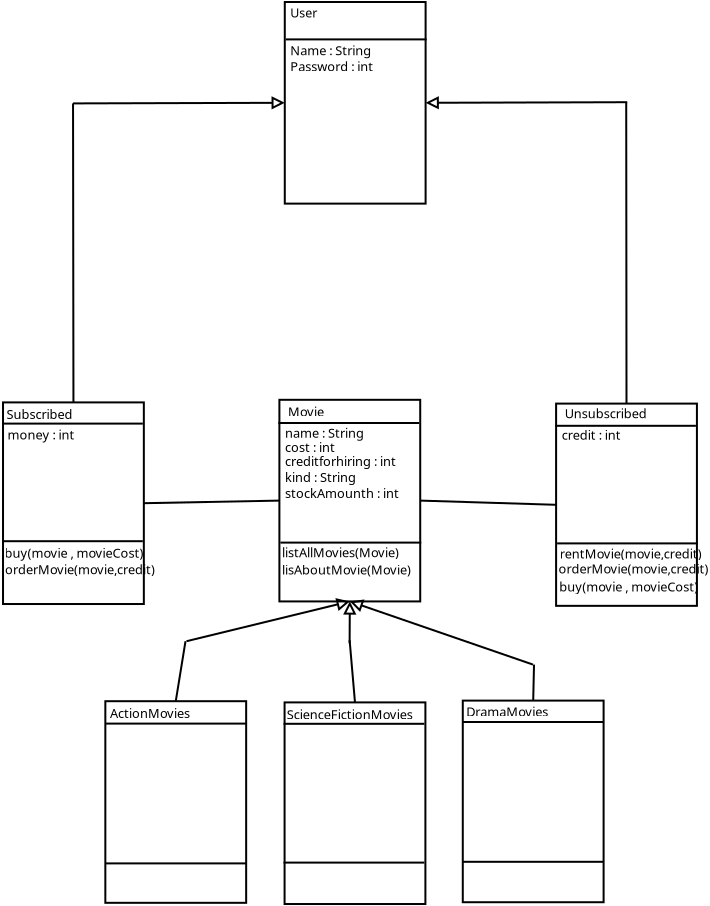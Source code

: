 <?xml version="1.0" encoding="UTF-8"?>
<dia:diagram xmlns:dia="http://www.lysator.liu.se/~alla/dia/">
  <dia:layer name="Arkaplan" visible="true" active="true">
    <dia:object type="Standard - Box" version="0" id="O0">
      <dia:attribute name="obj_pos">
        <dia:point val="-685.991,-1605.02"/>
      </dia:attribute>
      <dia:attribute name="obj_bb">
        <dia:rectangle val="-686.041,-1605.07;-678.899,-1594.89"/>
      </dia:attribute>
      <dia:attribute name="elem_corner">
        <dia:point val="-685.991,-1605.02"/>
      </dia:attribute>
      <dia:attribute name="elem_width">
        <dia:real val="7.041"/>
      </dia:attribute>
      <dia:attribute name="elem_height">
        <dia:real val="10.081"/>
      </dia:attribute>
      <dia:attribute name="show_background">
        <dia:boolean val="true"/>
      </dia:attribute>
    </dia:object>
    <dia:object type="Standard - Box" version="0" id="O1">
      <dia:attribute name="obj_pos">
        <dia:point val="-700.079,-1585"/>
      </dia:attribute>
      <dia:attribute name="obj_bb">
        <dia:rectangle val="-700.129,-1585.05;-692.988,-1574.87"/>
      </dia:attribute>
      <dia:attribute name="elem_corner">
        <dia:point val="-700.079,-1585"/>
      </dia:attribute>
      <dia:attribute name="elem_width">
        <dia:real val="7.041"/>
      </dia:attribute>
      <dia:attribute name="elem_height">
        <dia:real val="10.081"/>
      </dia:attribute>
      <dia:attribute name="show_background">
        <dia:boolean val="true"/>
      </dia:attribute>
    </dia:object>
    <dia:object type="Standard - Box" version="0" id="O2">
      <dia:attribute name="obj_pos">
        <dia:point val="-672.425,-1584.94"/>
      </dia:attribute>
      <dia:attribute name="obj_bb">
        <dia:rectangle val="-672.475,-1584.99;-665.334,-1574.78"/>
      </dia:attribute>
      <dia:attribute name="elem_corner">
        <dia:point val="-672.425,-1584.94"/>
      </dia:attribute>
      <dia:attribute name="elem_width">
        <dia:real val="7.041"/>
      </dia:attribute>
      <dia:attribute name="elem_height">
        <dia:real val="10.112"/>
      </dia:attribute>
      <dia:attribute name="show_background">
        <dia:boolean val="true"/>
      </dia:attribute>
    </dia:object>
    <dia:object type="Standard - Box" version="0" id="O3">
      <dia:attribute name="obj_pos">
        <dia:point val="-686.26,-1585.13"/>
      </dia:attribute>
      <dia:attribute name="obj_bb">
        <dia:rectangle val="-686.31,-1585.18;-679.168,-1575"/>
      </dia:attribute>
      <dia:attribute name="elem_corner">
        <dia:point val="-686.26,-1585.13"/>
      </dia:attribute>
      <dia:attribute name="elem_width">
        <dia:real val="7.041"/>
      </dia:attribute>
      <dia:attribute name="elem_height">
        <dia:real val="10.081"/>
      </dia:attribute>
      <dia:attribute name="show_background">
        <dia:boolean val="true"/>
      </dia:attribute>
    </dia:object>
    <dia:object type="Standard - Line" version="0" id="O4">
      <dia:attribute name="obj_pos">
        <dia:point val="-685.94,-1603.15"/>
      </dia:attribute>
      <dia:attribute name="obj_bb">
        <dia:rectangle val="-685.99,-1603.2;-678.849,-1603.1"/>
      </dia:attribute>
      <dia:attribute name="conn_endpoints">
        <dia:point val="-685.94,-1603.15"/>
        <dia:point val="-678.899,-1603.15"/>
      </dia:attribute>
      <dia:attribute name="numcp">
        <dia:int val="1"/>
      </dia:attribute>
    </dia:object>
    <dia:object type="Standard - Line" version="0" id="O5">
      <dia:attribute name="obj_pos">
        <dia:point val="-700.13,-1583.94"/>
      </dia:attribute>
      <dia:attribute name="obj_bb">
        <dia:rectangle val="-700.18,-1583.99;-693.038,-1583.89"/>
      </dia:attribute>
      <dia:attribute name="conn_endpoints">
        <dia:point val="-700.13,-1583.94"/>
        <dia:point val="-693.088,-1583.94"/>
      </dia:attribute>
      <dia:attribute name="numcp">
        <dia:int val="1"/>
      </dia:attribute>
    </dia:object>
    <dia:object type="Standard - Line" version="0" id="O6">
      <dia:attribute name="obj_pos">
        <dia:point val="-672.476,-1583.83"/>
      </dia:attribute>
      <dia:attribute name="obj_bb">
        <dia:rectangle val="-672.526,-1583.88;-665.385,-1583.78"/>
      </dia:attribute>
      <dia:attribute name="conn_endpoints">
        <dia:point val="-672.476,-1583.83"/>
        <dia:point val="-665.435,-1583.83"/>
      </dia:attribute>
      <dia:attribute name="numcp">
        <dia:int val="1"/>
      </dia:attribute>
    </dia:object>
    <dia:object type="Standard - Line" version="0" id="O7">
      <dia:attribute name="obj_pos">
        <dia:point val="-686.31,-1583.97"/>
      </dia:attribute>
      <dia:attribute name="obj_bb">
        <dia:rectangle val="-686.36,-1584.02;-679.219,-1583.92"/>
      </dia:attribute>
      <dia:attribute name="conn_endpoints">
        <dia:point val="-686.31,-1583.97"/>
        <dia:point val="-679.269,-1583.97"/>
      </dia:attribute>
      <dia:attribute name="numcp">
        <dia:int val="1"/>
      </dia:attribute>
    </dia:object>
    <dia:object type="Standard - Text" version="1" id="O8">
      <dia:attribute name="obj_pos">
        <dia:point val="-685.712,-1604.24"/>
      </dia:attribute>
      <dia:attribute name="obj_bb">
        <dia:rectangle val="-685.712,-1604.86;-684.477,-1604.11"/>
      </dia:attribute>
      <dia:attribute name="text">
        <dia:composite type="text">
          <dia:attribute name="string">
            <dia:string>#User#</dia:string>
          </dia:attribute>
          <dia:attribute name="font">
            <dia:font family="sans" style="0" name="Helvetica"/>
          </dia:attribute>
          <dia:attribute name="height">
            <dia:real val="0.776"/>
          </dia:attribute>
          <dia:attribute name="pos">
            <dia:point val="-685.712,-1604.24"/>
          </dia:attribute>
          <dia:attribute name="color">
            <dia:color val="#000000"/>
          </dia:attribute>
          <dia:attribute name="alignment">
            <dia:enum val="0"/>
          </dia:attribute>
        </dia:composite>
      </dia:attribute>
      <dia:attribute name="valign">
        <dia:enum val="3"/>
      </dia:attribute>
    </dia:object>
    <dia:object type="Standard - Text" version="1" id="O9">
      <dia:attribute name="obj_pos">
        <dia:point val="-699.902,-1584.17"/>
      </dia:attribute>
      <dia:attribute name="obj_bb">
        <dia:rectangle val="-699.902,-1584.81;-696.827,-1584.03"/>
      </dia:attribute>
      <dia:attribute name="text">
        <dia:composite type="text">
          <dia:attribute name="string">
            <dia:string>#Subscribed#</dia:string>
          </dia:attribute>
          <dia:attribute name="font">
            <dia:font family="sans" style="0" name="Helvetica"/>
          </dia:attribute>
          <dia:attribute name="height">
            <dia:real val="0.8"/>
          </dia:attribute>
          <dia:attribute name="pos">
            <dia:point val="-699.902,-1584.17"/>
          </dia:attribute>
          <dia:attribute name="color">
            <dia:color val="#000000"/>
          </dia:attribute>
          <dia:attribute name="alignment">
            <dia:enum val="0"/>
          </dia:attribute>
        </dia:composite>
      </dia:attribute>
      <dia:attribute name="valign">
        <dia:enum val="3"/>
      </dia:attribute>
    </dia:object>
    <dia:object type="Standard - Text" version="1" id="O10">
      <dia:attribute name="obj_pos">
        <dia:point val="-671.995,-1584.21"/>
      </dia:attribute>
      <dia:attribute name="obj_bb">
        <dia:rectangle val="-671.995,-1584.85;-668.215,-1584.07"/>
      </dia:attribute>
      <dia:attribute name="text">
        <dia:composite type="text">
          <dia:attribute name="string">
            <dia:string>#Unsubscribed#</dia:string>
          </dia:attribute>
          <dia:attribute name="font">
            <dia:font family="sans" style="0" name="Helvetica"/>
          </dia:attribute>
          <dia:attribute name="height">
            <dia:real val="0.8"/>
          </dia:attribute>
          <dia:attribute name="pos">
            <dia:point val="-671.995,-1584.21"/>
          </dia:attribute>
          <dia:attribute name="color">
            <dia:color val="#000000"/>
          </dia:attribute>
          <dia:attribute name="alignment">
            <dia:enum val="0"/>
          </dia:attribute>
        </dia:composite>
      </dia:attribute>
      <dia:attribute name="valign">
        <dia:enum val="3"/>
      </dia:attribute>
    </dia:object>
    <dia:object type="Standard - Text" version="1" id="O11">
      <dia:attribute name="obj_pos">
        <dia:point val="-685.712,-1602.36"/>
      </dia:attribute>
      <dia:attribute name="obj_bb">
        <dia:rectangle val="-685.712,-1603.02;-681.68,-1601.39"/>
      </dia:attribute>
      <dia:attribute name="text">
        <dia:composite type="text">
          <dia:attribute name="string">
            <dia:string>#Name : String
Password : int#</dia:string>
          </dia:attribute>
          <dia:attribute name="font">
            <dia:font family="sans" style="0" name="Helvetica"/>
          </dia:attribute>
          <dia:attribute name="height">
            <dia:real val="0.8"/>
          </dia:attribute>
          <dia:attribute name="pos">
            <dia:point val="-685.712,-1602.36"/>
          </dia:attribute>
          <dia:attribute name="color">
            <dia:color val="#000000"/>
          </dia:attribute>
          <dia:attribute name="alignment">
            <dia:enum val="0"/>
          </dia:attribute>
        </dia:composite>
      </dia:attribute>
      <dia:attribute name="valign">
        <dia:enum val="3"/>
      </dia:attribute>
    </dia:object>
    <dia:object type="Standard - Line" version="0" id="O12">
      <dia:attribute name="obj_pos">
        <dia:point val="-700.13,-1578.06"/>
      </dia:attribute>
      <dia:attribute name="obj_bb">
        <dia:rectangle val="-700.18,-1578.11;-693.038,-1578.01"/>
      </dia:attribute>
      <dia:attribute name="conn_endpoints">
        <dia:point val="-700.13,-1578.06"/>
        <dia:point val="-693.088,-1578.06"/>
      </dia:attribute>
      <dia:attribute name="numcp">
        <dia:int val="1"/>
      </dia:attribute>
    </dia:object>
    <dia:object type="Standard - Line" version="0" id="O13">
      <dia:attribute name="obj_pos">
        <dia:point val="-672.375,-1577.95"/>
      </dia:attribute>
      <dia:attribute name="obj_bb">
        <dia:rectangle val="-672.425,-1578;-665.283,-1577.9"/>
      </dia:attribute>
      <dia:attribute name="conn_endpoints">
        <dia:point val="-672.375,-1577.95"/>
        <dia:point val="-665.333,-1577.95"/>
      </dia:attribute>
      <dia:attribute name="numcp">
        <dia:int val="1"/>
      </dia:attribute>
    </dia:object>
    <dia:object type="Standard - Line" version="0" id="O14">
      <dia:attribute name="obj_pos">
        <dia:point val="-686.209,-1577.99"/>
      </dia:attribute>
      <dia:attribute name="obj_bb">
        <dia:rectangle val="-686.259,-1578.04;-679.118,-1577.94"/>
      </dia:attribute>
      <dia:attribute name="conn_endpoints">
        <dia:point val="-686.209,-1577.99"/>
        <dia:point val="-679.168,-1577.99"/>
      </dia:attribute>
      <dia:attribute name="numcp">
        <dia:int val="1"/>
      </dia:attribute>
    </dia:object>
    <dia:object type="Standard - Text" version="1" id="O15">
      <dia:attribute name="obj_pos">
        <dia:point val="-700.003,-1577.23"/>
      </dia:attribute>
      <dia:attribute name="obj_bb">
        <dia:rectangle val="-700.003,-1577.87;-693.273,-1577.09"/>
      </dia:attribute>
      <dia:attribute name="text">
        <dia:composite type="text">
          <dia:attribute name="string">
            <dia:string>#buy(movie , movieCost)#</dia:string>
          </dia:attribute>
          <dia:attribute name="font">
            <dia:font family="sans" style="0" name="Helvetica"/>
          </dia:attribute>
          <dia:attribute name="height">
            <dia:real val="0.8"/>
          </dia:attribute>
          <dia:attribute name="pos">
            <dia:point val="-700.003,-1577.23"/>
          </dia:attribute>
          <dia:attribute name="color">
            <dia:color val="#000000"/>
          </dia:attribute>
          <dia:attribute name="alignment">
            <dia:enum val="0"/>
          </dia:attribute>
        </dia:composite>
      </dia:attribute>
      <dia:attribute name="valign">
        <dia:enum val="3"/>
      </dia:attribute>
    </dia:object>
    <dia:object type="Standard - Text" version="1" id="O16">
      <dia:attribute name="obj_pos">
        <dia:point val="-685.829,-1584.3"/>
      </dia:attribute>
      <dia:attribute name="obj_bb">
        <dia:rectangle val="-685.829,-1584.94;-684.184,-1584.16"/>
      </dia:attribute>
      <dia:attribute name="text">
        <dia:composite type="text">
          <dia:attribute name="string">
            <dia:string>#Movie#</dia:string>
          </dia:attribute>
          <dia:attribute name="font">
            <dia:font family="sans" style="0" name="Helvetica"/>
          </dia:attribute>
          <dia:attribute name="height">
            <dia:real val="0.8"/>
          </dia:attribute>
          <dia:attribute name="pos">
            <dia:point val="-685.829,-1584.3"/>
          </dia:attribute>
          <dia:attribute name="color">
            <dia:color val="#000000"/>
          </dia:attribute>
          <dia:attribute name="alignment">
            <dia:enum val="0"/>
          </dia:attribute>
        </dia:composite>
      </dia:attribute>
      <dia:attribute name="valign">
        <dia:enum val="3"/>
      </dia:attribute>
    </dia:object>
    <dia:object type="Standard - Text" version="1" id="O17">
      <dia:attribute name="obj_pos">
        <dia:point val="-685.981,-1583.23"/>
      </dia:attribute>
      <dia:attribute name="obj_bb">
        <dia:rectangle val="-685.981,-1583.87;-682.124,-1583.1"/>
      </dia:attribute>
      <dia:attribute name="text">
        <dia:composite type="text">
          <dia:attribute name="string">
            <dia:string>#name : String#</dia:string>
          </dia:attribute>
          <dia:attribute name="font">
            <dia:font family="sans" style="0" name="Helvetica"/>
          </dia:attribute>
          <dia:attribute name="height">
            <dia:real val="0.8"/>
          </dia:attribute>
          <dia:attribute name="pos">
            <dia:point val="-685.981,-1583.23"/>
          </dia:attribute>
          <dia:attribute name="color">
            <dia:color val="#000000"/>
          </dia:attribute>
          <dia:attribute name="alignment">
            <dia:enum val="0"/>
          </dia:attribute>
        </dia:composite>
      </dia:attribute>
      <dia:attribute name="valign">
        <dia:enum val="3"/>
      </dia:attribute>
    </dia:object>
    <dia:object type="Standard - Text" version="1" id="O18">
      <dia:attribute name="obj_pos">
        <dia:point val="-660.865,-1581.36"/>
      </dia:attribute>
      <dia:attribute name="obj_bb">
        <dia:rectangle val="-660.865,-1582;-660.865,-1581.23"/>
      </dia:attribute>
      <dia:attribute name="text">
        <dia:composite type="text">
          <dia:attribute name="string">
            <dia:string>##</dia:string>
          </dia:attribute>
          <dia:attribute name="font">
            <dia:font family="sans" style="0" name="Helvetica"/>
          </dia:attribute>
          <dia:attribute name="height">
            <dia:real val="0.8"/>
          </dia:attribute>
          <dia:attribute name="pos">
            <dia:point val="-660.865,-1581.36"/>
          </dia:attribute>
          <dia:attribute name="color">
            <dia:color val="#000000"/>
          </dia:attribute>
          <dia:attribute name="alignment">
            <dia:enum val="0"/>
          </dia:attribute>
        </dia:composite>
      </dia:attribute>
      <dia:attribute name="valign">
        <dia:enum val="3"/>
      </dia:attribute>
    </dia:object>
    <dia:object type="Standard - Text" version="1" id="O19">
      <dia:attribute name="obj_pos">
        <dia:point val="-685.981,-1582.52"/>
      </dia:attribute>
      <dia:attribute name="obj_bb">
        <dia:rectangle val="-685.981,-1583.16;-683.491,-1582.39"/>
      </dia:attribute>
      <dia:attribute name="text">
        <dia:composite type="text">
          <dia:attribute name="string">
            <dia:string>#cost : int#</dia:string>
          </dia:attribute>
          <dia:attribute name="font">
            <dia:font family="sans" style="0" name="Helvetica"/>
          </dia:attribute>
          <dia:attribute name="height">
            <dia:real val="0.8"/>
          </dia:attribute>
          <dia:attribute name="pos">
            <dia:point val="-685.981,-1582.52"/>
          </dia:attribute>
          <dia:attribute name="color">
            <dia:color val="#000000"/>
          </dia:attribute>
          <dia:attribute name="alignment">
            <dia:enum val="0"/>
          </dia:attribute>
        </dia:composite>
      </dia:attribute>
      <dia:attribute name="valign">
        <dia:enum val="3"/>
      </dia:attribute>
    </dia:object>
    <dia:object type="Standard - Text" version="1" id="O20">
      <dia:attribute name="obj_pos">
        <dia:point val="-685.981,-1581.82"/>
      </dia:attribute>
      <dia:attribute name="obj_bb">
        <dia:rectangle val="-685.981,-1582.46;-680.614,-1580.08"/>
      </dia:attribute>
      <dia:attribute name="text">
        <dia:composite type="text">
          <dia:attribute name="string">
            <dia:string>#creditforhiring : int
kind : String
stockAmounth : int#</dia:string>
          </dia:attribute>
          <dia:attribute name="font">
            <dia:font family="sans" style="0" name="Helvetica"/>
          </dia:attribute>
          <dia:attribute name="height">
            <dia:real val="0.8"/>
          </dia:attribute>
          <dia:attribute name="pos">
            <dia:point val="-685.981,-1581.82"/>
          </dia:attribute>
          <dia:attribute name="color">
            <dia:color val="#000000"/>
          </dia:attribute>
          <dia:attribute name="alignment">
            <dia:enum val="0"/>
          </dia:attribute>
        </dia:composite>
      </dia:attribute>
      <dia:attribute name="valign">
        <dia:enum val="3"/>
      </dia:attribute>
    </dia:object>
    <dia:object type="Standard - Text" version="1" id="O21">
      <dia:attribute name="obj_pos">
        <dia:point val="-682.739,-1580.09"/>
      </dia:attribute>
      <dia:attribute name="obj_bb">
        <dia:rectangle val="-682.739,-1580.73;-682.739,-1579.96"/>
      </dia:attribute>
      <dia:attribute name="text">
        <dia:composite type="text">
          <dia:attribute name="string">
            <dia:string>##</dia:string>
          </dia:attribute>
          <dia:attribute name="font">
            <dia:font family="sans" style="0" name="Helvetica"/>
          </dia:attribute>
          <dia:attribute name="height">
            <dia:real val="0.8"/>
          </dia:attribute>
          <dia:attribute name="pos">
            <dia:point val="-682.739,-1580.09"/>
          </dia:attribute>
          <dia:attribute name="color">
            <dia:color val="#000000"/>
          </dia:attribute>
          <dia:attribute name="alignment">
            <dia:enum val="0"/>
          </dia:attribute>
        </dia:composite>
      </dia:attribute>
      <dia:attribute name="valign">
        <dia:enum val="3"/>
      </dia:attribute>
      <dia:connections>
        <dia:connection handle="0" to="O3" connection="8"/>
      </dia:connections>
    </dia:object>
    <dia:object type="Standard - Text" version="1" id="O22">
      <dia:attribute name="obj_pos">
        <dia:point val="-672.248,-1577.2"/>
      </dia:attribute>
      <dia:attribute name="obj_bb">
        <dia:rectangle val="-672.248,-1577.84;-665.508,-1576.27"/>
      </dia:attribute>
      <dia:attribute name="text">
        <dia:composite type="text">
          <dia:attribute name="string">
            <dia:string>#rentMovie(movie,credit)
#</dia:string>
          </dia:attribute>
          <dia:attribute name="font">
            <dia:font family="sans" style="0" name="Helvetica"/>
          </dia:attribute>
          <dia:attribute name="height">
            <dia:real val="0.8"/>
          </dia:attribute>
          <dia:attribute name="pos">
            <dia:point val="-672.248,-1577.2"/>
          </dia:attribute>
          <dia:attribute name="color">
            <dia:color val="#000000"/>
          </dia:attribute>
          <dia:attribute name="alignment">
            <dia:enum val="0"/>
          </dia:attribute>
        </dia:composite>
      </dia:attribute>
      <dia:attribute name="valign">
        <dia:enum val="3"/>
      </dia:attribute>
    </dia:object>
    <dia:object type="Standard - Text" version="1" id="O23">
      <dia:attribute name="obj_pos">
        <dia:point val="-672.147,-1583.13"/>
      </dia:attribute>
      <dia:attribute name="obj_bb">
        <dia:rectangle val="-672.147,-1583.77;-669.219,-1582.99"/>
      </dia:attribute>
      <dia:attribute name="text">
        <dia:composite type="text">
          <dia:attribute name="string">
            <dia:string>#credit : int#</dia:string>
          </dia:attribute>
          <dia:attribute name="font">
            <dia:font family="sans" style="0" name="Helvetica"/>
          </dia:attribute>
          <dia:attribute name="height">
            <dia:real val="0.8"/>
          </dia:attribute>
          <dia:attribute name="pos">
            <dia:point val="-672.147,-1583.13"/>
          </dia:attribute>
          <dia:attribute name="color">
            <dia:color val="#000000"/>
          </dia:attribute>
          <dia:attribute name="alignment">
            <dia:enum val="0"/>
          </dia:attribute>
        </dia:composite>
      </dia:attribute>
      <dia:attribute name="valign">
        <dia:enum val="3"/>
      </dia:attribute>
    </dia:object>
    <dia:object type="Standard - Line" version="0" id="O24">
      <dia:attribute name="obj_pos">
        <dia:point val="-696.578,-1599.95"/>
      </dia:attribute>
      <dia:attribute name="obj_bb">
        <dia:rectangle val="-696.628,-1600.31;-685.879,-1599.65"/>
      </dia:attribute>
      <dia:attribute name="conn_endpoints">
        <dia:point val="-696.578,-1599.95"/>
        <dia:point val="-685.991,-1599.98"/>
      </dia:attribute>
      <dia:attribute name="numcp">
        <dia:int val="1"/>
      </dia:attribute>
      <dia:attribute name="end_arrow">
        <dia:enum val="2"/>
      </dia:attribute>
      <dia:attribute name="end_arrow_length">
        <dia:real val="0.5"/>
      </dia:attribute>
      <dia:attribute name="end_arrow_width">
        <dia:real val="0.5"/>
      </dia:attribute>
      <dia:connections>
        <dia:connection handle="1" to="O0" connection="3"/>
      </dia:connections>
    </dia:object>
    <dia:object type="Standard - Line" version="0" id="O25">
      <dia:attribute name="obj_pos">
        <dia:point val="-668.869,-1600.01"/>
      </dia:attribute>
      <dia:attribute name="obj_bb">
        <dia:rectangle val="-679.061,-1600.31;-668.818,-1599.65"/>
      </dia:attribute>
      <dia:attribute name="conn_endpoints">
        <dia:point val="-668.869,-1600.01"/>
        <dia:point val="-678.949,-1599.98"/>
      </dia:attribute>
      <dia:attribute name="numcp">
        <dia:int val="1"/>
      </dia:attribute>
      <dia:attribute name="end_arrow">
        <dia:enum val="2"/>
      </dia:attribute>
      <dia:attribute name="end_arrow_length">
        <dia:real val="0.5"/>
      </dia:attribute>
      <dia:attribute name="end_arrow_width">
        <dia:real val="0.5"/>
      </dia:attribute>
      <dia:connections>
        <dia:connection handle="1" to="O0" connection="4"/>
      </dia:connections>
    </dia:object>
    <dia:object type="Standard - Text" version="1" id="O26">
      <dia:attribute name="obj_pos">
        <dia:point val="-699.851,-1583.15"/>
      </dia:attribute>
      <dia:attribute name="obj_bb">
        <dia:rectangle val="-699.851,-1583.79;-696.604,-1583.02"/>
      </dia:attribute>
      <dia:attribute name="text">
        <dia:composite type="text">
          <dia:attribute name="string">
            <dia:string>#money : int#</dia:string>
          </dia:attribute>
          <dia:attribute name="font">
            <dia:font family="sans" style="0" name="Helvetica"/>
          </dia:attribute>
          <dia:attribute name="height">
            <dia:real val="0.8"/>
          </dia:attribute>
          <dia:attribute name="pos">
            <dia:point val="-699.851,-1583.15"/>
          </dia:attribute>
          <dia:attribute name="color">
            <dia:color val="#000000"/>
          </dia:attribute>
          <dia:attribute name="alignment">
            <dia:enum val="0"/>
          </dia:attribute>
        </dia:composite>
      </dia:attribute>
      <dia:attribute name="valign">
        <dia:enum val="3"/>
      </dia:attribute>
    </dia:object>
    <dia:object type="Standard - Line" version="0" id="O27">
      <dia:attribute name="obj_pos">
        <dia:point val="-696.578,-1599.95"/>
      </dia:attribute>
      <dia:attribute name="obj_bb">
        <dia:rectangle val="-696.628,-1600;-696.508,-1584.95"/>
      </dia:attribute>
      <dia:attribute name="conn_endpoints">
        <dia:point val="-696.578,-1599.95"/>
        <dia:point val="-696.558,-1585"/>
      </dia:attribute>
      <dia:attribute name="numcp">
        <dia:int val="1"/>
      </dia:attribute>
      <dia:connections>
        <dia:connection handle="1" to="O1" connection="1"/>
      </dia:connections>
    </dia:object>
    <dia:object type="Standard - Line" version="0" id="O28">
      <dia:attribute name="obj_pos">
        <dia:point val="-668.919,-1600.01"/>
      </dia:attribute>
      <dia:attribute name="obj_bb">
        <dia:rectangle val="-668.969,-1600.06;-668.855,-1584.89"/>
      </dia:attribute>
      <dia:attribute name="conn_endpoints">
        <dia:point val="-668.919,-1600.01"/>
        <dia:point val="-668.905,-1584.94"/>
      </dia:attribute>
      <dia:attribute name="numcp">
        <dia:int val="1"/>
      </dia:attribute>
      <dia:connections>
        <dia:connection handle="1" to="O2" connection="1"/>
      </dia:connections>
    </dia:object>
    <dia:object type="Standard - Text" version="1" id="O29">
      <dia:attribute name="obj_pos">
        <dia:point val="-686.133,-1577.26"/>
      </dia:attribute>
      <dia:attribute name="obj_bb">
        <dia:rectangle val="-686.133,-1577.9;-680.593,-1577.12"/>
      </dia:attribute>
      <dia:attribute name="text">
        <dia:composite type="text">
          <dia:attribute name="string">
            <dia:string>#listAllMovies(Movie)#</dia:string>
          </dia:attribute>
          <dia:attribute name="font">
            <dia:font family="sans" style="0" name="Helvetica"/>
          </dia:attribute>
          <dia:attribute name="height">
            <dia:real val="0.8"/>
          </dia:attribute>
          <dia:attribute name="pos">
            <dia:point val="-686.133,-1577.26"/>
          </dia:attribute>
          <dia:attribute name="color">
            <dia:color val="#000000"/>
          </dia:attribute>
          <dia:attribute name="alignment">
            <dia:enum val="0"/>
          </dia:attribute>
        </dia:composite>
      </dia:attribute>
      <dia:attribute name="valign">
        <dia:enum val="3"/>
      </dia:attribute>
    </dia:object>
    <dia:object type="Standard - Text" version="1" id="O30">
      <dia:attribute name="obj_pos">
        <dia:point val="-686.133,-1576.39"/>
      </dia:attribute>
      <dia:attribute name="obj_bb">
        <dia:rectangle val="-686.133,-1577.03;-680.113,-1576.26"/>
      </dia:attribute>
      <dia:attribute name="text">
        <dia:composite type="text">
          <dia:attribute name="string">
            <dia:string>#lisAboutMovie(Movie)#</dia:string>
          </dia:attribute>
          <dia:attribute name="font">
            <dia:font family="sans" style="0" name="Helvetica"/>
          </dia:attribute>
          <dia:attribute name="height">
            <dia:real val="0.8"/>
          </dia:attribute>
          <dia:attribute name="pos">
            <dia:point val="-686.133,-1576.39"/>
          </dia:attribute>
          <dia:attribute name="color">
            <dia:color val="#000000"/>
          </dia:attribute>
          <dia:attribute name="alignment">
            <dia:enum val="0"/>
          </dia:attribute>
        </dia:composite>
      </dia:attribute>
      <dia:attribute name="valign">
        <dia:enum val="3"/>
      </dia:attribute>
    </dia:object>
    <dia:object type="Standard - Line" version="0" id="O31">
      <dia:attribute name="obj_pos">
        <dia:point val="-693.038,-1579.96"/>
      </dia:attribute>
      <dia:attribute name="obj_bb">
        <dia:rectangle val="-693.089,-1580.14;-686.209,-1579.91"/>
      </dia:attribute>
      <dia:attribute name="conn_endpoints">
        <dia:point val="-693.038,-1579.96"/>
        <dia:point val="-686.26,-1580.09"/>
      </dia:attribute>
      <dia:attribute name="numcp">
        <dia:int val="1"/>
      </dia:attribute>
      <dia:connections>
        <dia:connection handle="0" to="O1" connection="4"/>
        <dia:connection handle="1" to="O3" connection="3"/>
      </dia:connections>
    </dia:object>
    <dia:object type="Standard - Line" version="0" id="O32">
      <dia:attribute name="obj_pos">
        <dia:point val="-679.218,-1580.09"/>
      </dia:attribute>
      <dia:attribute name="obj_bb">
        <dia:rectangle val="-679.27,-1580.14;-672.374,-1579.83"/>
      </dia:attribute>
      <dia:attribute name="conn_endpoints">
        <dia:point val="-679.218,-1580.09"/>
        <dia:point val="-672.425,-1579.88"/>
      </dia:attribute>
      <dia:attribute name="numcp">
        <dia:int val="1"/>
      </dia:attribute>
      <dia:connections>
        <dia:connection handle="0" to="O3" connection="4"/>
        <dia:connection handle="1" to="O2" connection="3"/>
      </dia:connections>
    </dia:object>
    <dia:object type="Standard - Box" version="0" id="O33">
      <dia:attribute name="obj_pos">
        <dia:point val="-694.963,-1570.06"/>
      </dia:attribute>
      <dia:attribute name="obj_bb">
        <dia:rectangle val="-695.013,-1570.11;-687.871,-1559.93"/>
      </dia:attribute>
      <dia:attribute name="elem_corner">
        <dia:point val="-694.963,-1570.06"/>
      </dia:attribute>
      <dia:attribute name="elem_width">
        <dia:real val="7.041"/>
      </dia:attribute>
      <dia:attribute name="elem_height">
        <dia:real val="10.081"/>
      </dia:attribute>
      <dia:attribute name="show_background">
        <dia:boolean val="true"/>
      </dia:attribute>
    </dia:object>
    <dia:object type="Standard - Box" version="0" id="O34">
      <dia:attribute name="obj_pos">
        <dia:point val="-686.001,-1570"/>
      </dia:attribute>
      <dia:attribute name="obj_bb">
        <dia:rectangle val="-686.051,-1570.05;-678.91,-1559.87"/>
      </dia:attribute>
      <dia:attribute name="elem_corner">
        <dia:point val="-686.001,-1570"/>
      </dia:attribute>
      <dia:attribute name="elem_width">
        <dia:real val="7.041"/>
      </dia:attribute>
      <dia:attribute name="elem_height">
        <dia:real val="10.081"/>
      </dia:attribute>
      <dia:attribute name="show_background">
        <dia:boolean val="true"/>
      </dia:attribute>
    </dia:object>
    <dia:object type="Standard - Box" version="0" id="O35">
      <dia:attribute name="obj_pos">
        <dia:point val="-677.091,-1570.09"/>
      </dia:attribute>
      <dia:attribute name="obj_bb">
        <dia:rectangle val="-677.141,-1570.14;-670,-1559.96"/>
      </dia:attribute>
      <dia:attribute name="elem_corner">
        <dia:point val="-677.091,-1570.09"/>
      </dia:attribute>
      <dia:attribute name="elem_width">
        <dia:real val="7.041"/>
      </dia:attribute>
      <dia:attribute name="elem_height">
        <dia:real val="10.081"/>
      </dia:attribute>
      <dia:attribute name="show_background">
        <dia:boolean val="true"/>
      </dia:attribute>
    </dia:object>
    <dia:object type="Standard - Line" version="0" id="O36">
      <dia:attribute name="obj_pos">
        <dia:point val="-694.963,-1568.94"/>
      </dia:attribute>
      <dia:attribute name="obj_bb">
        <dia:rectangle val="-695.013,-1568.99;-687.871,-1568.89"/>
      </dia:attribute>
      <dia:attribute name="conn_endpoints">
        <dia:point val="-694.963,-1568.94"/>
        <dia:point val="-687.921,-1568.94"/>
      </dia:attribute>
      <dia:attribute name="numcp">
        <dia:int val="1"/>
      </dia:attribute>
    </dia:object>
    <dia:object type="Standard - Line" version="0" id="O37">
      <dia:attribute name="obj_pos">
        <dia:point val="-686.052,-1568.93"/>
      </dia:attribute>
      <dia:attribute name="obj_bb">
        <dia:rectangle val="-686.102,-1568.98;-678.961,-1568.88"/>
      </dia:attribute>
      <dia:attribute name="conn_endpoints">
        <dia:point val="-686.052,-1568.93"/>
        <dia:point val="-679.011,-1568.93"/>
      </dia:attribute>
      <dia:attribute name="numcp">
        <dia:int val="1"/>
      </dia:attribute>
    </dia:object>
    <dia:object type="Standard - Line" version="0" id="O38">
      <dia:attribute name="obj_pos">
        <dia:point val="-677.091,-1569.02"/>
      </dia:attribute>
      <dia:attribute name="obj_bb">
        <dia:rectangle val="-677.141,-1569.07;-670,-1568.97"/>
      </dia:attribute>
      <dia:attribute name="conn_endpoints">
        <dia:point val="-677.091,-1569.02"/>
        <dia:point val="-670.05,-1569.02"/>
      </dia:attribute>
      <dia:attribute name="numcp">
        <dia:int val="1"/>
      </dia:attribute>
    </dia:object>
    <dia:object type="Standard - Line" version="0" id="O39">
      <dia:attribute name="obj_pos">
        <dia:point val="-690.904,-1573.06"/>
      </dia:attribute>
      <dia:attribute name="obj_bb">
        <dia:rectangle val="-690.965,-1575.24;-682.631,-1573"/>
      </dia:attribute>
      <dia:attribute name="conn_endpoints">
        <dia:point val="-690.904,-1573.06"/>
        <dia:point val="-682.739,-1575.05"/>
      </dia:attribute>
      <dia:attribute name="numcp">
        <dia:int val="1"/>
      </dia:attribute>
      <dia:attribute name="end_arrow">
        <dia:enum val="12"/>
      </dia:attribute>
      <dia:attribute name="end_arrow_length">
        <dia:real val="0.5"/>
      </dia:attribute>
      <dia:attribute name="end_arrow_width">
        <dia:real val="0.5"/>
      </dia:attribute>
      <dia:connections>
        <dia:connection handle="1" to="O3" connection="6"/>
      </dia:connections>
    </dia:object>
    <dia:object type="Standard - Line" version="0" id="O40">
      <dia:attribute name="obj_pos">
        <dia:point val="-673.58,-1571.89"/>
      </dia:attribute>
      <dia:attribute name="obj_bb">
        <dia:rectangle val="-682.845,-1575.19;-673.516,-1571.83"/>
      </dia:attribute>
      <dia:attribute name="conn_endpoints">
        <dia:point val="-673.58,-1571.89"/>
        <dia:point val="-682.739,-1575.05"/>
      </dia:attribute>
      <dia:attribute name="numcp">
        <dia:int val="1"/>
      </dia:attribute>
      <dia:attribute name="end_arrow">
        <dia:enum val="12"/>
      </dia:attribute>
      <dia:attribute name="end_arrow_length">
        <dia:real val="0.5"/>
      </dia:attribute>
      <dia:attribute name="end_arrow_width">
        <dia:real val="0.5"/>
      </dia:attribute>
      <dia:connections>
        <dia:connection handle="1" to="O3" connection="6"/>
      </dia:connections>
    </dia:object>
    <dia:object type="Standard - Line" version="0" id="O41">
      <dia:attribute name="obj_pos">
        <dia:point val="-682.749,-1572.95"/>
      </dia:attribute>
      <dia:attribute name="obj_bb">
        <dia:rectangle val="-683.073,-1575.16;-682.411,-1572.9"/>
      </dia:attribute>
      <dia:attribute name="conn_endpoints">
        <dia:point val="-682.749,-1572.95"/>
        <dia:point val="-682.739,-1575.05"/>
      </dia:attribute>
      <dia:attribute name="numcp">
        <dia:int val="1"/>
      </dia:attribute>
      <dia:attribute name="end_arrow">
        <dia:enum val="12"/>
      </dia:attribute>
      <dia:attribute name="end_arrow_length">
        <dia:real val="0.5"/>
      </dia:attribute>
      <dia:attribute name="end_arrow_width">
        <dia:real val="0.5"/>
      </dia:attribute>
      <dia:connections>
        <dia:connection handle="1" to="O3" connection="6"/>
      </dia:connections>
    </dia:object>
    <dia:object type="Standard - Line" version="0" id="O42">
      <dia:attribute name="obj_pos">
        <dia:point val="-690.955,-1573.06"/>
      </dia:attribute>
      <dia:attribute name="obj_bb">
        <dia:rectangle val="-691.499,-1573.11;-690.898,-1570"/>
      </dia:attribute>
      <dia:attribute name="conn_endpoints">
        <dia:point val="-690.955,-1573.06"/>
        <dia:point val="-691.442,-1570.06"/>
      </dia:attribute>
      <dia:attribute name="numcp">
        <dia:int val="1"/>
      </dia:attribute>
      <dia:connections>
        <dia:connection handle="1" to="O33" connection="1"/>
      </dia:connections>
    </dia:object>
    <dia:object type="Standard - Line" version="0" id="O43">
      <dia:attribute name="obj_pos">
        <dia:point val="-682.749,-1573.11"/>
      </dia:attribute>
      <dia:attribute name="obj_bb">
        <dia:rectangle val="-682.803,-1573.16;-682.427,-1569.94"/>
      </dia:attribute>
      <dia:attribute name="conn_endpoints">
        <dia:point val="-682.749,-1573.11"/>
        <dia:point val="-682.481,-1570"/>
      </dia:attribute>
      <dia:attribute name="numcp">
        <dia:int val="1"/>
      </dia:attribute>
      <dia:connections>
        <dia:connection handle="1" to="O34" connection="1"/>
      </dia:connections>
    </dia:object>
    <dia:object type="Standard - Line" version="0" id="O44">
      <dia:attribute name="obj_pos">
        <dia:point val="-673.529,-1571.89"/>
      </dia:attribute>
      <dia:attribute name="obj_bb">
        <dia:rectangle val="-673.621,-1571.94;-673.478,-1570.04"/>
      </dia:attribute>
      <dia:attribute name="conn_endpoints">
        <dia:point val="-673.529,-1571.89"/>
        <dia:point val="-673.57,-1570.09"/>
      </dia:attribute>
      <dia:attribute name="numcp">
        <dia:int val="1"/>
      </dia:attribute>
      <dia:connections>
        <dia:connection handle="1" to="O35" connection="1"/>
      </dia:connections>
    </dia:object>
    <dia:object type="Standard - Text" version="1" id="O45">
      <dia:attribute name="obj_pos">
        <dia:point val="-694.735,-1569.22"/>
      </dia:attribute>
      <dia:attribute name="obj_bb">
        <dia:rectangle val="-694.735,-1569.86;-691.057,-1569.09"/>
      </dia:attribute>
      <dia:attribute name="text">
        <dia:composite type="text">
          <dia:attribute name="string">
            <dia:string>#ActionMovies#</dia:string>
          </dia:attribute>
          <dia:attribute name="font">
            <dia:font family="sans" style="0" name="Helvetica"/>
          </dia:attribute>
          <dia:attribute name="height">
            <dia:real val="0.8"/>
          </dia:attribute>
          <dia:attribute name="pos">
            <dia:point val="-694.735,-1569.22"/>
          </dia:attribute>
          <dia:attribute name="color">
            <dia:color val="#000000"/>
          </dia:attribute>
          <dia:attribute name="alignment">
            <dia:enum val="0"/>
          </dia:attribute>
        </dia:composite>
      </dia:attribute>
      <dia:attribute name="valign">
        <dia:enum val="3"/>
      </dia:attribute>
    </dia:object>
    <dia:object type="Standard - Text" version="1" id="O46">
      <dia:attribute name="obj_pos">
        <dia:point val="-685.889,-1569.16"/>
      </dia:attribute>
      <dia:attribute name="obj_bb">
        <dia:rectangle val="-685.889,-1569.8;-679.987,-1569.02"/>
      </dia:attribute>
      <dia:attribute name="text">
        <dia:composite type="text">
          <dia:attribute name="string">
            <dia:string>#ScienceFictionMovies#</dia:string>
          </dia:attribute>
          <dia:attribute name="font">
            <dia:font family="sans" style="0" name="Helvetica"/>
          </dia:attribute>
          <dia:attribute name="height">
            <dia:real val="0.8"/>
          </dia:attribute>
          <dia:attribute name="pos">
            <dia:point val="-685.889,-1569.16"/>
          </dia:attribute>
          <dia:attribute name="color">
            <dia:color val="#000000"/>
          </dia:attribute>
          <dia:attribute name="alignment">
            <dia:enum val="0"/>
          </dia:attribute>
        </dia:composite>
      </dia:attribute>
      <dia:attribute name="valign">
        <dia:enum val="3"/>
      </dia:attribute>
    </dia:object>
    <dia:object type="Standard - Text" version="1" id="O47">
      <dia:attribute name="obj_pos">
        <dia:point val="-676.914,-1569.3"/>
      </dia:attribute>
      <dia:attribute name="obj_bb">
        <dia:rectangle val="-676.914,-1569.94;-673.111,-1569.17"/>
      </dia:attribute>
      <dia:attribute name="text">
        <dia:composite type="text">
          <dia:attribute name="string">
            <dia:string>#DramaMovies#</dia:string>
          </dia:attribute>
          <dia:attribute name="font">
            <dia:font family="sans" style="0" name="Helvetica"/>
          </dia:attribute>
          <dia:attribute name="height">
            <dia:real val="0.8"/>
          </dia:attribute>
          <dia:attribute name="pos">
            <dia:point val="-676.914,-1569.3"/>
          </dia:attribute>
          <dia:attribute name="color">
            <dia:color val="#000000"/>
          </dia:attribute>
          <dia:attribute name="alignment">
            <dia:enum val="0"/>
          </dia:attribute>
        </dia:composite>
      </dia:attribute>
      <dia:attribute name="valign">
        <dia:enum val="3"/>
      </dia:attribute>
    </dia:object>
    <dia:object type="Standard - Line" version="0" id="O48">
      <dia:attribute name="obj_pos">
        <dia:point val="-694.963,-1561.95"/>
      </dia:attribute>
      <dia:attribute name="obj_bb">
        <dia:rectangle val="-695.013,-1562;-687.871,-1561.9"/>
      </dia:attribute>
      <dia:attribute name="conn_endpoints">
        <dia:point val="-694.963,-1561.95"/>
        <dia:point val="-687.921,-1561.95"/>
      </dia:attribute>
      <dia:attribute name="numcp">
        <dia:int val="1"/>
      </dia:attribute>
    </dia:object>
    <dia:object type="Standard - Line" version="0" id="O49">
      <dia:attribute name="obj_pos">
        <dia:point val="-686.052,-1561.99"/>
      </dia:attribute>
      <dia:attribute name="obj_bb">
        <dia:rectangle val="-686.102,-1562.04;-678.961,-1561.94"/>
      </dia:attribute>
      <dia:attribute name="conn_endpoints">
        <dia:point val="-686.052,-1561.99"/>
        <dia:point val="-679.011,-1561.99"/>
      </dia:attribute>
      <dia:attribute name="numcp">
        <dia:int val="1"/>
      </dia:attribute>
    </dia:object>
    <dia:object type="Standard - Line" version="0" id="O50">
      <dia:attribute name="obj_pos">
        <dia:point val="-677.091,-1562.03"/>
      </dia:attribute>
      <dia:attribute name="obj_bb">
        <dia:rectangle val="-677.141,-1562.08;-670,-1561.98"/>
      </dia:attribute>
      <dia:attribute name="conn_endpoints">
        <dia:point val="-677.091,-1562.03"/>
        <dia:point val="-670.05,-1562.03"/>
      </dia:attribute>
      <dia:attribute name="numcp">
        <dia:int val="1"/>
      </dia:attribute>
    </dia:object>
    <dia:object type="Standard - Text" version="1" id="O51">
      <dia:attribute name="obj_pos">
        <dia:point val="-672.299,-1576.44"/>
      </dia:attribute>
      <dia:attribute name="obj_bb">
        <dia:rectangle val="-672.299,-1577.08;-665.199,-1576.31"/>
      </dia:attribute>
      <dia:attribute name="text">
        <dia:composite type="text">
          <dia:attribute name="string">
            <dia:string>#orderMovie(movie,credit)#</dia:string>
          </dia:attribute>
          <dia:attribute name="font">
            <dia:font family="sans" style="0" name="Helvetica"/>
          </dia:attribute>
          <dia:attribute name="height">
            <dia:real val="0.8"/>
          </dia:attribute>
          <dia:attribute name="pos">
            <dia:point val="-672.299,-1576.44"/>
          </dia:attribute>
          <dia:attribute name="color">
            <dia:color val="#000000"/>
          </dia:attribute>
          <dia:attribute name="alignment">
            <dia:enum val="0"/>
          </dia:attribute>
        </dia:composite>
      </dia:attribute>
      <dia:attribute name="valign">
        <dia:enum val="3"/>
      </dia:attribute>
    </dia:object>
    <dia:object type="Standard - Text" version="1" id="O52">
      <dia:attribute name="obj_pos">
        <dia:point val="-699.977,-1576.41"/>
      </dia:attribute>
      <dia:attribute name="obj_bb">
        <dia:rectangle val="-699.996,-1577.07;-692.877,-1576.24"/>
      </dia:attribute>
      <dia:attribute name="text">
        <dia:composite type="text">
          <dia:attribute name="string">
            <dia:string>#orderMovie(movie,credit)#</dia:string>
          </dia:attribute>
          <dia:attribute name="font">
            <dia:font family="sans" style="0" name="Helvetica"/>
          </dia:attribute>
          <dia:attribute name="height">
            <dia:real val="0.8"/>
          </dia:attribute>
          <dia:attribute name="pos">
            <dia:point val="-699.977,-1576.41"/>
          </dia:attribute>
          <dia:attribute name="color">
            <dia:color val="#000000"/>
          </dia:attribute>
          <dia:attribute name="alignment">
            <dia:enum val="0"/>
          </dia:attribute>
        </dia:composite>
      </dia:attribute>
      <dia:attribute name="valign">
        <dia:enum val="3"/>
      </dia:attribute>
    </dia:object>
    <dia:object type="Standard - Text" version="1" id="O53">
      <dia:attribute name="obj_pos">
        <dia:point val="-672.268,-1575.55"/>
      </dia:attribute>
      <dia:attribute name="obj_bb">
        <dia:rectangle val="-672.287,-1576.21;-665.538,-1575.38"/>
      </dia:attribute>
      <dia:attribute name="text">
        <dia:composite type="text">
          <dia:attribute name="string">
            <dia:string>#buy(movie , movieCost)#</dia:string>
          </dia:attribute>
          <dia:attribute name="font">
            <dia:font family="sans" style="0" name="Helvetica"/>
          </dia:attribute>
          <dia:attribute name="height">
            <dia:real val="0.8"/>
          </dia:attribute>
          <dia:attribute name="pos">
            <dia:point val="-672.268,-1575.55"/>
          </dia:attribute>
          <dia:attribute name="color">
            <dia:color val="#000000"/>
          </dia:attribute>
          <dia:attribute name="alignment">
            <dia:enum val="0"/>
          </dia:attribute>
        </dia:composite>
      </dia:attribute>
      <dia:attribute name="valign">
        <dia:enum val="3"/>
      </dia:attribute>
    </dia:object>
  </dia:layer>
</dia:diagram>

